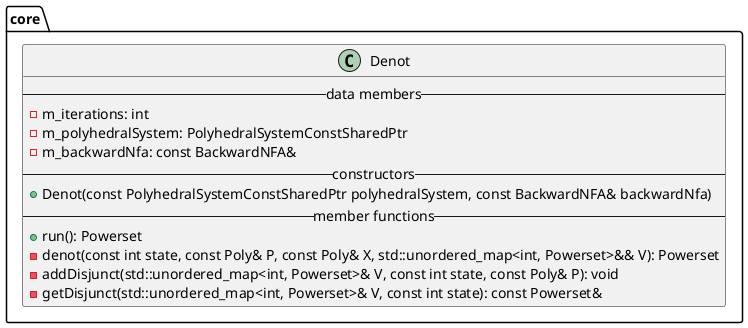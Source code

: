 @startuml
package core {
    class Denot {
        --data members--
        -m_iterations: int
        -m_polyhedralSystem: PolyhedralSystemConstSharedPtr
        -m_backwardNfa: const BackwardNFA&
        --constructors--
        +Denot(const PolyhedralSystemConstSharedPtr polyhedralSystem, const BackwardNFA& backwardNfa)
        --member functions--
        +run(): Powerset
        -denot(const int state, const Poly& P, const Poly& X, std::unordered_map<int, Powerset>&& V): Powerset
        -addDisjunct(std::unordered_map<int, Powerset>& V, const int state, const Poly& P): void
        -getDisjunct(std::unordered_map<int, Powerset>& V, const int state): const Powerset&
    }
}
@enduml